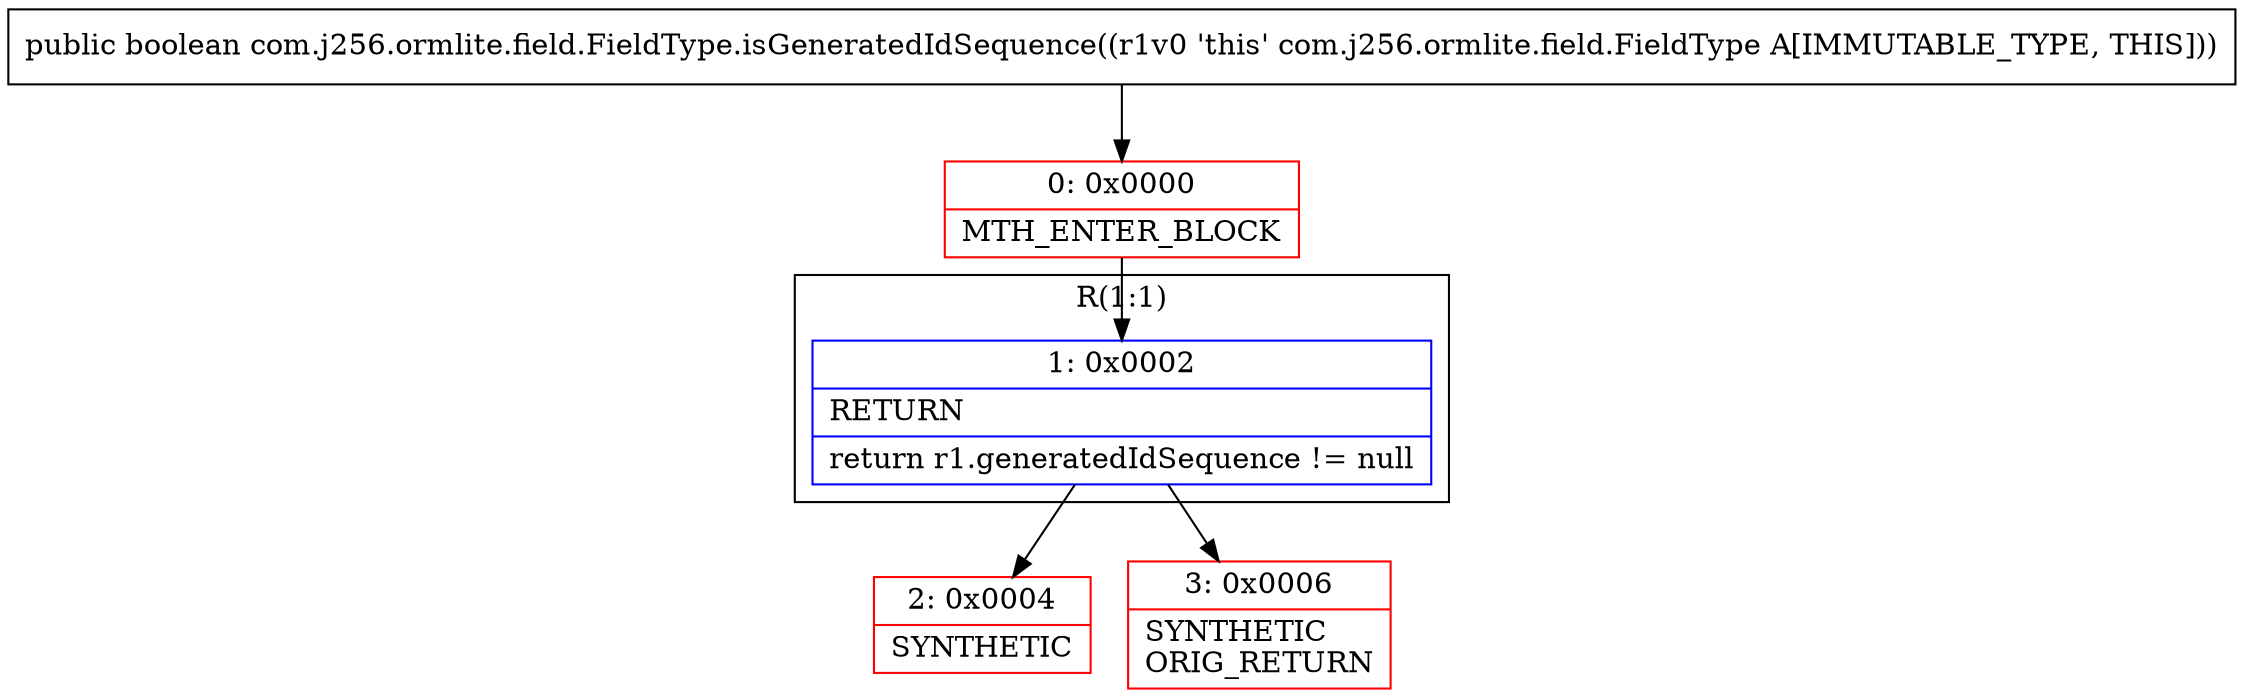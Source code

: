 digraph "CFG forcom.j256.ormlite.field.FieldType.isGeneratedIdSequence()Z" {
subgraph cluster_Region_1627521412 {
label = "R(1:1)";
node [shape=record,color=blue];
Node_1 [shape=record,label="{1\:\ 0x0002|RETURN\l|return r1.generatedIdSequence != null\l}"];
}
Node_0 [shape=record,color=red,label="{0\:\ 0x0000|MTH_ENTER_BLOCK\l}"];
Node_2 [shape=record,color=red,label="{2\:\ 0x0004|SYNTHETIC\l}"];
Node_3 [shape=record,color=red,label="{3\:\ 0x0006|SYNTHETIC\lORIG_RETURN\l}"];
MethodNode[shape=record,label="{public boolean com.j256.ormlite.field.FieldType.isGeneratedIdSequence((r1v0 'this' com.j256.ormlite.field.FieldType A[IMMUTABLE_TYPE, THIS])) }"];
MethodNode -> Node_0;
Node_1 -> Node_2;
Node_1 -> Node_3;
Node_0 -> Node_1;
}

